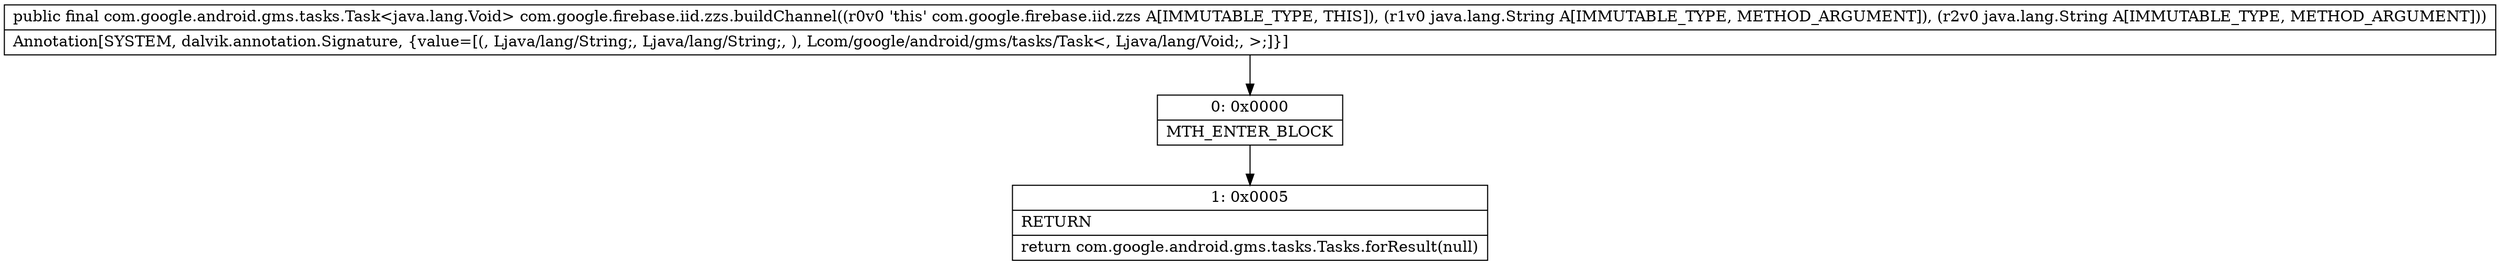 digraph "CFG forcom.google.firebase.iid.zzs.buildChannel(Ljava\/lang\/String;Ljava\/lang\/String;)Lcom\/google\/android\/gms\/tasks\/Task;" {
Node_0 [shape=record,label="{0\:\ 0x0000|MTH_ENTER_BLOCK\l}"];
Node_1 [shape=record,label="{1\:\ 0x0005|RETURN\l|return com.google.android.gms.tasks.Tasks.forResult(null)\l}"];
MethodNode[shape=record,label="{public final com.google.android.gms.tasks.Task\<java.lang.Void\> com.google.firebase.iid.zzs.buildChannel((r0v0 'this' com.google.firebase.iid.zzs A[IMMUTABLE_TYPE, THIS]), (r1v0 java.lang.String A[IMMUTABLE_TYPE, METHOD_ARGUMENT]), (r2v0 java.lang.String A[IMMUTABLE_TYPE, METHOD_ARGUMENT]))  | Annotation[SYSTEM, dalvik.annotation.Signature, \{value=[(, Ljava\/lang\/String;, Ljava\/lang\/String;, ), Lcom\/google\/android\/gms\/tasks\/Task\<, Ljava\/lang\/Void;, \>;]\}]\l}"];
MethodNode -> Node_0;
Node_0 -> Node_1;
}

